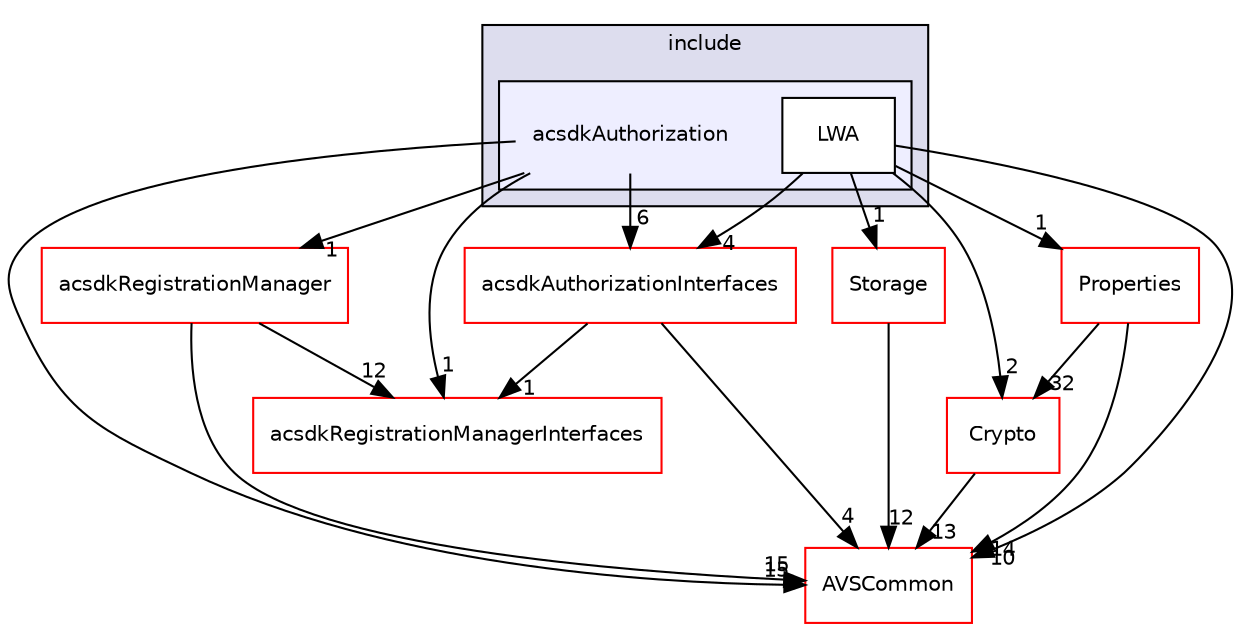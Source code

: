 digraph "/workplace/avs-device-sdk/core/Authorization/acsdkAuthorization/include/acsdkAuthorization" {
  compound=true
  node [ fontsize="10", fontname="Helvetica"];
  edge [ labelfontsize="10", labelfontname="Helvetica"];
  subgraph clusterdir_d6fb074bf6e6d2b2c934ba7c4ac2d610 {
    graph [ bgcolor="#ddddee", pencolor="black", label="include" fontname="Helvetica", fontsize="10", URL="dir_d6fb074bf6e6d2b2c934ba7c4ac2d610.html"]
  subgraph clusterdir_871983f4e7ae216661189a2f68dbddfd {
    graph [ bgcolor="#eeeeff", pencolor="black", label="" URL="dir_871983f4e7ae216661189a2f68dbddfd.html"];
    dir_871983f4e7ae216661189a2f68dbddfd [shape=plaintext label="acsdkAuthorization"];
    dir_7bf1686f161da814b26238ace02024d3 [shape=box label="LWA" color="black" fillcolor="white" style="filled" URL="dir_7bf1686f161da814b26238ace02024d3.html"];
  }
  }
  dir_0e266d38695ca9476ecc895db9e29676 [shape=box label="acsdkRegistrationManager" fillcolor="white" style="filled" color="red" URL="dir_0e266d38695ca9476ecc895db9e29676.html"];
  dir_d29c5f5a2915d6c5388c9daae4f109c7 [shape=box label="Storage" fillcolor="white" style="filled" color="red" URL="dir_d29c5f5a2915d6c5388c9daae4f109c7.html"];
  dir_b73263857559cb03637ee9bf8846a03f [shape=box label="Crypto" fillcolor="white" style="filled" color="red" URL="dir_b73263857559cb03637ee9bf8846a03f.html"];
  dir_13e65effb2bde530b17b3d5eefcd0266 [shape=box label="AVSCommon" fillcolor="white" style="filled" color="red" URL="dir_13e65effb2bde530b17b3d5eefcd0266.html"];
  dir_72f2367c10fd2c46da13e851c6b1e25f [shape=box label="Properties" fillcolor="white" style="filled" color="red" URL="dir_72f2367c10fd2c46da13e851c6b1e25f.html"];
  dir_ebd8ea06bd6775daf5a25f413a4a4aa2 [shape=box label="acsdkRegistrationManagerInterfaces" fillcolor="white" style="filled" color="red" URL="dir_ebd8ea06bd6775daf5a25f413a4a4aa2.html"];
  dir_32ae0c4bcc468b279bfc4fd15a7e63dc [shape=box label="acsdkAuthorizationInterfaces" fillcolor="white" style="filled" color="red" URL="dir_32ae0c4bcc468b279bfc4fd15a7e63dc.html"];
  dir_0e266d38695ca9476ecc895db9e29676->dir_13e65effb2bde530b17b3d5eefcd0266 [headlabel="15", labeldistance=1.5 headhref="dir_000553_000017.html"];
  dir_0e266d38695ca9476ecc895db9e29676->dir_ebd8ea06bd6775daf5a25f413a4a4aa2 [headlabel="12", labeldistance=1.5 headhref="dir_000553_000560.html"];
  dir_871983f4e7ae216661189a2f68dbddfd->dir_0e266d38695ca9476ecc895db9e29676 [headlabel="1", labeldistance=1.5 headhref="dir_000577_000553.html"];
  dir_871983f4e7ae216661189a2f68dbddfd->dir_13e65effb2bde530b17b3d5eefcd0266 [headlabel="15", labeldistance=1.5 headhref="dir_000577_000017.html"];
  dir_871983f4e7ae216661189a2f68dbddfd->dir_ebd8ea06bd6775daf5a25f413a4a4aa2 [headlabel="1", labeldistance=1.5 headhref="dir_000577_000560.html"];
  dir_871983f4e7ae216661189a2f68dbddfd->dir_32ae0c4bcc468b279bfc4fd15a7e63dc [headlabel="6", labeldistance=1.5 headhref="dir_000577_000604.html"];
  dir_7bf1686f161da814b26238ace02024d3->dir_d29c5f5a2915d6c5388c9daae4f109c7 [headlabel="1", labeldistance=1.5 headhref="dir_000578_000793.html"];
  dir_7bf1686f161da814b26238ace02024d3->dir_b73263857559cb03637ee9bf8846a03f [headlabel="2", labeldistance=1.5 headhref="dir_000578_000582.html"];
  dir_7bf1686f161da814b26238ace02024d3->dir_13e65effb2bde530b17b3d5eefcd0266 [headlabel="10", labeldistance=1.5 headhref="dir_000578_000017.html"];
  dir_7bf1686f161da814b26238ace02024d3->dir_72f2367c10fd2c46da13e851c6b1e25f [headlabel="1", labeldistance=1.5 headhref="dir_000578_000591.html"];
  dir_7bf1686f161da814b26238ace02024d3->dir_32ae0c4bcc468b279bfc4fd15a7e63dc [headlabel="4", labeldistance=1.5 headhref="dir_000578_000604.html"];
  dir_d29c5f5a2915d6c5388c9daae4f109c7->dir_13e65effb2bde530b17b3d5eefcd0266 [headlabel="12", labeldistance=1.5 headhref="dir_000793_000017.html"];
  dir_b73263857559cb03637ee9bf8846a03f->dir_13e65effb2bde530b17b3d5eefcd0266 [headlabel="13", labeldistance=1.5 headhref="dir_000582_000017.html"];
  dir_72f2367c10fd2c46da13e851c6b1e25f->dir_b73263857559cb03637ee9bf8846a03f [headlabel="32", labeldistance=1.5 headhref="dir_000591_000582.html"];
  dir_72f2367c10fd2c46da13e851c6b1e25f->dir_13e65effb2bde530b17b3d5eefcd0266 [headlabel="14", labeldistance=1.5 headhref="dir_000591_000017.html"];
  dir_32ae0c4bcc468b279bfc4fd15a7e63dc->dir_13e65effb2bde530b17b3d5eefcd0266 [headlabel="4", labeldistance=1.5 headhref="dir_000604_000017.html"];
  dir_32ae0c4bcc468b279bfc4fd15a7e63dc->dir_ebd8ea06bd6775daf5a25f413a4a4aa2 [headlabel="1", labeldistance=1.5 headhref="dir_000604_000560.html"];
}
